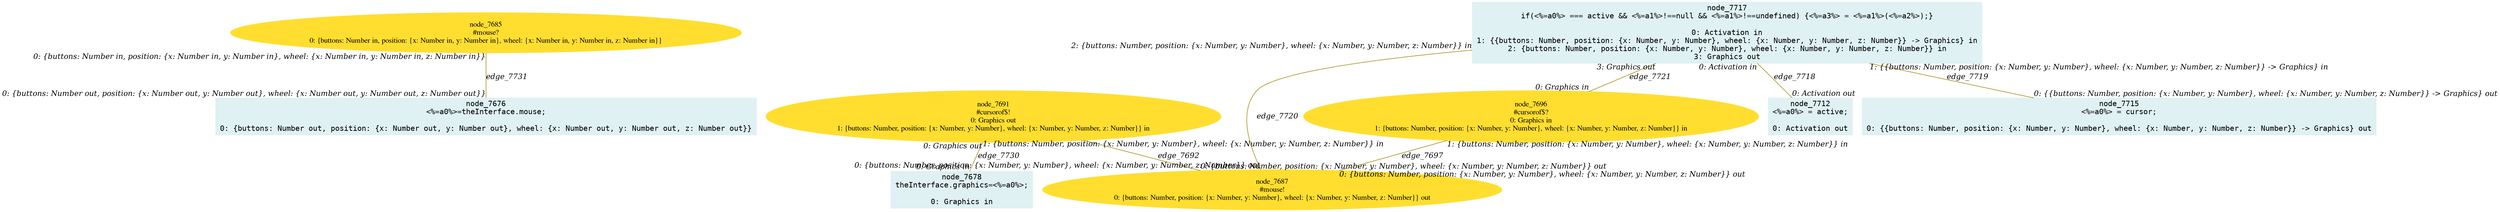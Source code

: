 digraph g{node_7676 [shape="box", style="filled", color="#dff1f2", fontname="Courier", label="node_7676
<%=a0%>=theInterface.mouse;

0: {buttons: Number out, position: {x: Number out, y: Number out}, wheel: {x: Number out, y: Number out, z: Number out}}" ]
node_7678 [shape="box", style="filled", color="#dff1f2", fontname="Courier", label="node_7678
theInterface.graphics=<%=a0%>;

0: Graphics in" ]
node_7685 [shape="ellipse", style="filled", color="#ffde2f", fontname="Times", label="node_7685
#mouse?
0: {buttons: Number in, position: {x: Number in, y: Number in}, wheel: {x: Number in, y: Number in, z: Number in}}" ]
node_7687 [shape="ellipse", style="filled", color="#ffde2f", fontname="Times", label="node_7687
#mouse!
0: {buttons: Number, position: {x: Number, y: Number}, wheel: {x: Number, y: Number, z: Number}} out" ]
node_7691 [shape="ellipse", style="filled", color="#ffde2f", fontname="Times", label="node_7691
#cursorof$!
0: Graphics out
1: {buttons: Number, position: {x: Number, y: Number}, wheel: {x: Number, y: Number, z: Number}} in" ]
node_7696 [shape="ellipse", style="filled", color="#ffde2f", fontname="Times", label="node_7696
#cursorof$?
0: Graphics in
1: {buttons: Number, position: {x: Number, y: Number}, wheel: {x: Number, y: Number, z: Number}} in" ]
node_7712 [shape="box", style="filled", color="#dff1f2", fontname="Courier", label="node_7712
<%=a0%> = active;

0: Activation out" ]
node_7715 [shape="box", style="filled", color="#dff1f2", fontname="Courier", label="node_7715
<%=a0%> = cursor;

0: {{buttons: Number, position: {x: Number, y: Number}, wheel: {x: Number, y: Number, z: Number}} -> Graphics} out" ]
node_7717 [shape="box", style="filled", color="#dff1f2", fontname="Courier", label="node_7717
if(<%=a0%> === active && <%=a1%>!==null && <%=a1%>!==undefined) {<%=a3%> = <%=a1%>(<%=a2%>);}

0: Activation in
1: {{buttons: Number, position: {x: Number, y: Number}, wheel: {x: Number, y: Number, z: Number}} -> Graphics} in
2: {buttons: Number, position: {x: Number, y: Number}, wheel: {x: Number, y: Number, z: Number}} in
3: Graphics out" ]
node_7691 -> node_7687 [dir=none, arrowHead=none, fontname="Times-Italic", arrowsize=1, color="#9d8400", label="edge_7692",  headlabel="0: {buttons: Number, position: {x: Number, y: Number}, wheel: {x: Number, y: Number, z: Number}} out", taillabel="1: {buttons: Number, position: {x: Number, y: Number}, wheel: {x: Number, y: Number, z: Number}} in" ]
node_7696 -> node_7687 [dir=none, arrowHead=none, fontname="Times-Italic", arrowsize=1, color="#9d8400", label="edge_7697",  headlabel="0: {buttons: Number, position: {x: Number, y: Number}, wheel: {x: Number, y: Number, z: Number}} out", taillabel="1: {buttons: Number, position: {x: Number, y: Number}, wheel: {x: Number, y: Number, z: Number}} in" ]
node_7717 -> node_7712 [dir=none, arrowHead=none, fontname="Times-Italic", arrowsize=1, color="#9d8400", label="edge_7718",  headlabel="0: Activation out", taillabel="0: Activation in" ]
node_7717 -> node_7715 [dir=none, arrowHead=none, fontname="Times-Italic", arrowsize=1, color="#9d8400", label="edge_7719",  headlabel="0: {{buttons: Number, position: {x: Number, y: Number}, wheel: {x: Number, y: Number, z: Number}} -> Graphics} out", taillabel="1: {{buttons: Number, position: {x: Number, y: Number}, wheel: {x: Number, y: Number, z: Number}} -> Graphics} in" ]
node_7717 -> node_7687 [dir=none, arrowHead=none, fontname="Times-Italic", arrowsize=1, color="#9d8400", label="edge_7720",  headlabel="0: {buttons: Number, position: {x: Number, y: Number}, wheel: {x: Number, y: Number, z: Number}} out", taillabel="2: {buttons: Number, position: {x: Number, y: Number}, wheel: {x: Number, y: Number, z: Number}} in" ]
node_7717 -> node_7696 [dir=none, arrowHead=none, fontname="Times-Italic", arrowsize=1, color="#9d8400", label="edge_7721",  headlabel="0: Graphics in", taillabel="3: Graphics out" ]
node_7691 -> node_7678 [dir=none, arrowHead=none, fontname="Times-Italic", arrowsize=1, color="#9d8400", label="edge_7730",  headlabel="0: Graphics in", taillabel="0: Graphics out" ]
node_7685 -> node_7676 [dir=none, arrowHead=none, fontname="Times-Italic", arrowsize=1, color="#9d8400", label="edge_7731",  headlabel="0: {buttons: Number out, position: {x: Number out, y: Number out}, wheel: {x: Number out, y: Number out, z: Number out}}", taillabel="0: {buttons: Number in, position: {x: Number in, y: Number in}, wheel: {x: Number in, y: Number in, z: Number in}}" ]
}